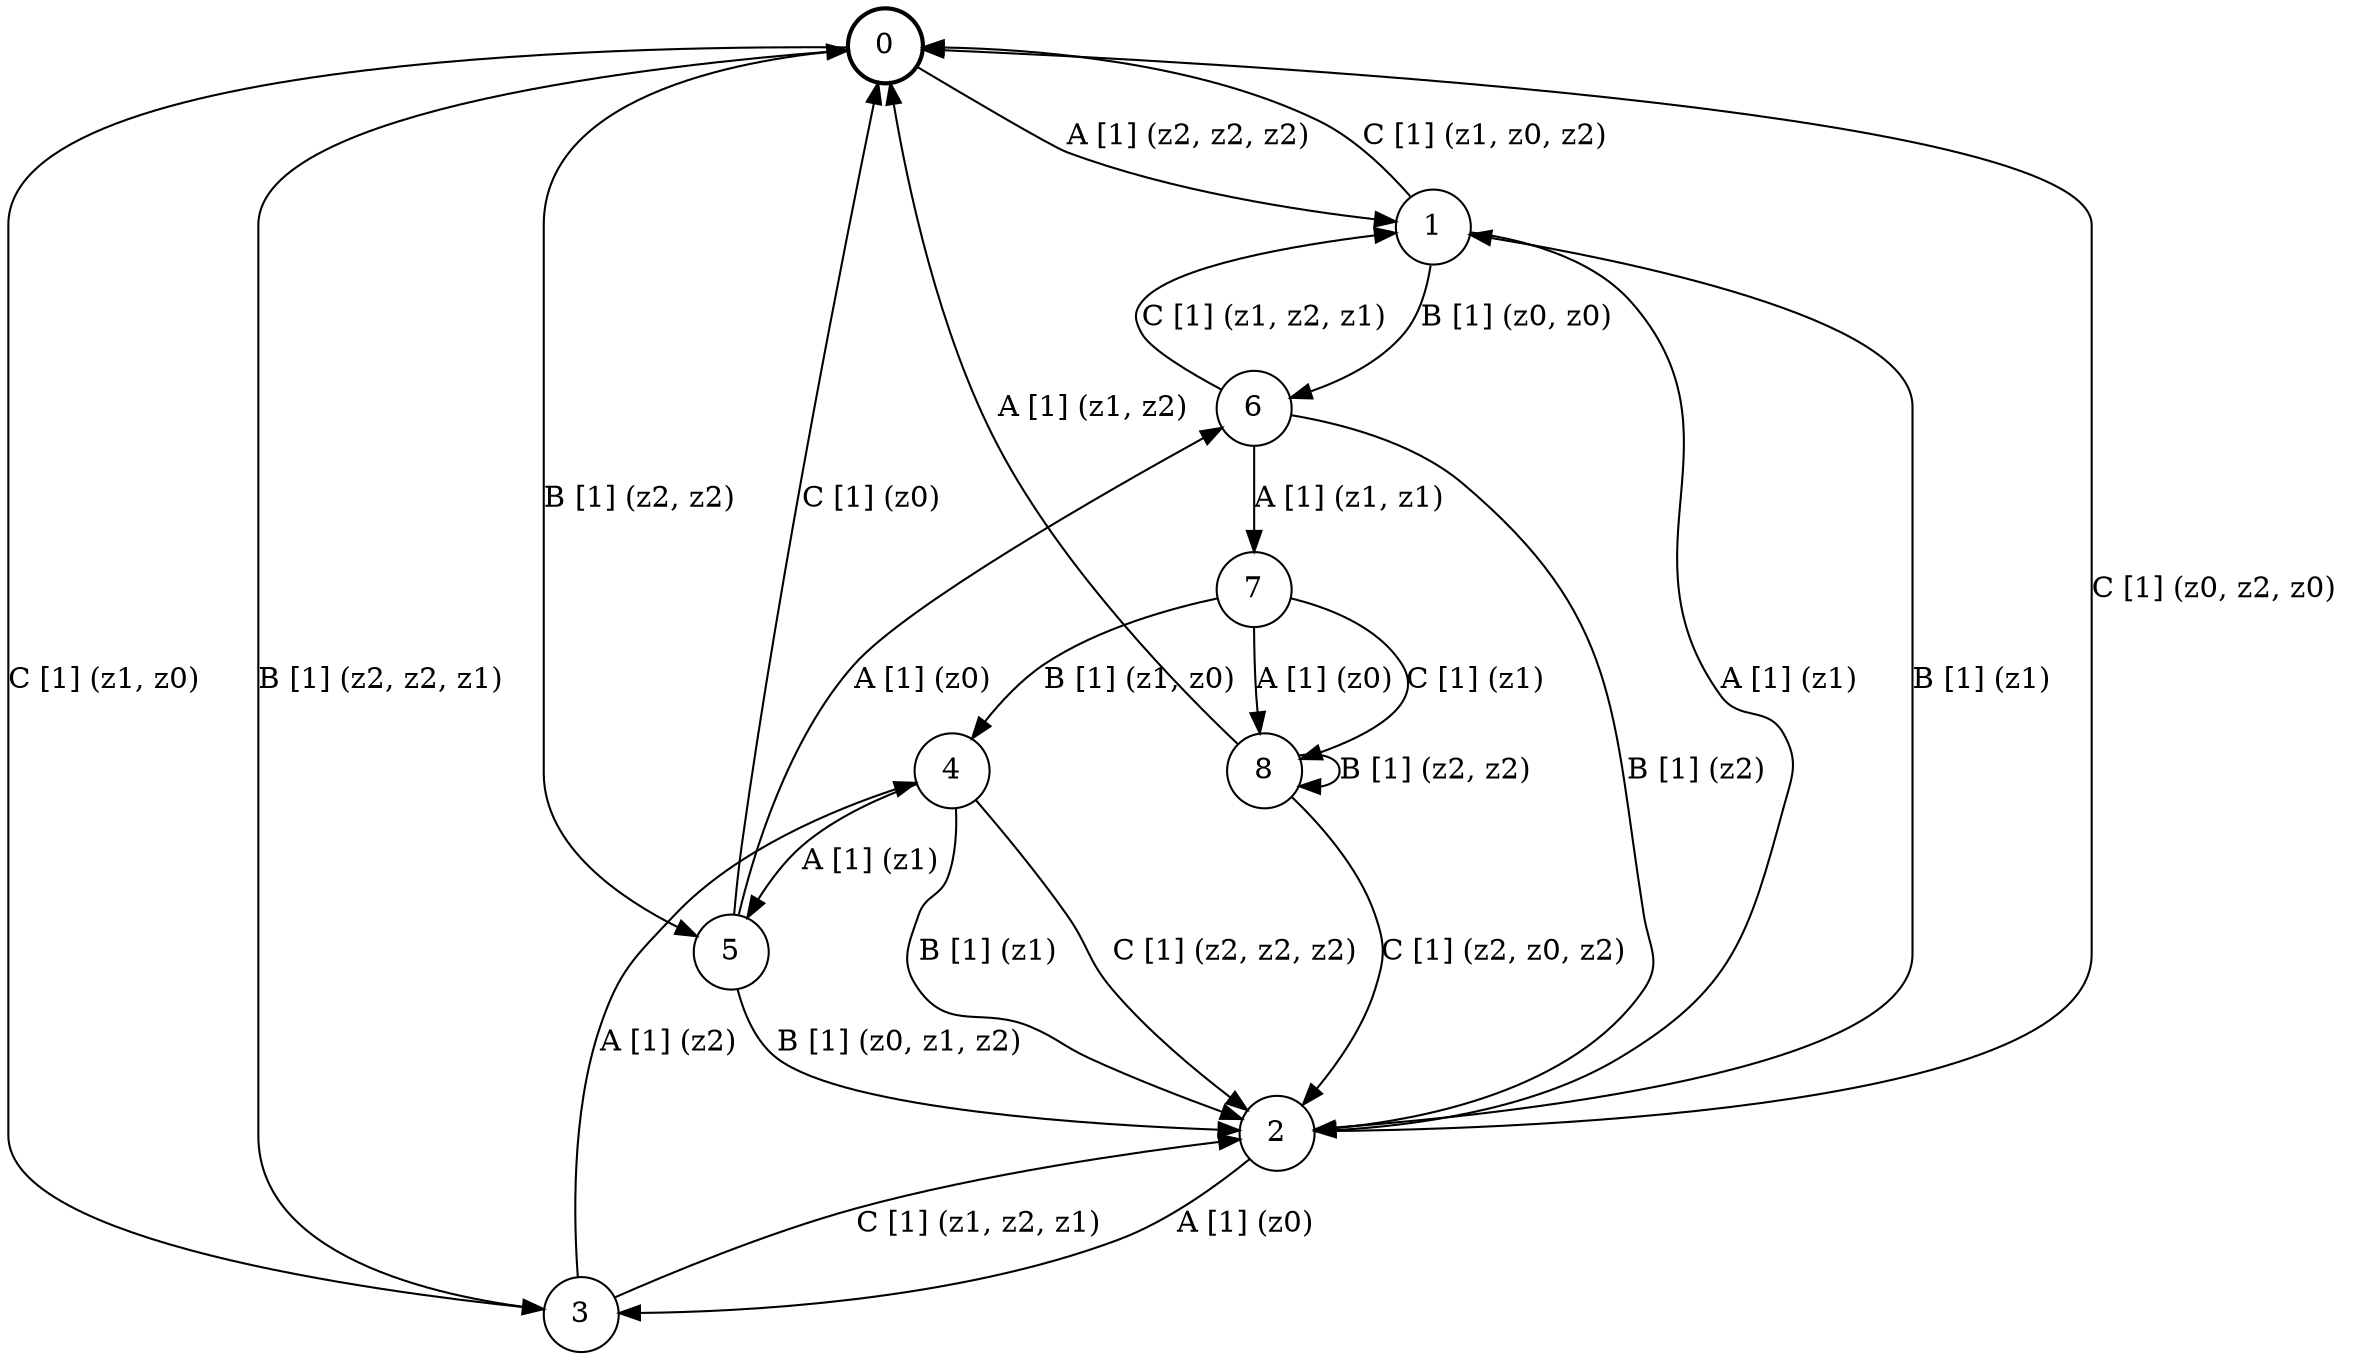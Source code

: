 # generated file, don't try to modify
# command: dot -Tpng <filename> > tree.png
digraph Automaton {
    node [shape = circle];
    0 [style = "bold"];
    0 -> 1 [label = "A [1] (z2, z2, z2) "];
    0 -> 5 [label = "B [1] (z2, z2) "];
    0 -> 3 [label = "C [1] (z1, z0) "];
    1 -> 2 [label = "A [1] (z1) "];
    1 -> 6 [label = "B [1] (z0, z0) "];
    1 -> 0 [label = "C [1] (z1, z0, z2) "];
    2 -> 3 [label = "A [1] (z0) "];
    2 -> 1 [label = "B [1] (z1) "];
    2 -> 0 [label = "C [1] (z0, z2, z0) "];
    3 -> 4 [label = "A [1] (z2) "];
    3 -> 0 [label = "B [1] (z2, z2, z1) "];
    3 -> 2 [label = "C [1] (z1, z2, z1) "];
    4 -> 5 [label = "A [1] (z1) "];
    4 -> 2 [label = "B [1] (z1) "];
    4 -> 2 [label = "C [1] (z2, z2, z2) "];
    5 -> 6 [label = "A [1] (z0) "];
    5 -> 2 [label = "B [1] (z0, z1, z2) "];
    5 -> 0 [label = "C [1] (z0) "];
    6 -> 7 [label = "A [1] (z1, z1) "];
    6 -> 2 [label = "B [1] (z2) "];
    6 -> 1 [label = "C [1] (z1, z2, z1) "];
    7 -> 8 [label = "A [1] (z0) "];
    7 -> 4 [label = "B [1] (z1, z0) "];
    7 -> 8 [label = "C [1] (z1) "];
    8 -> 0 [label = "A [1] (z1, z2) "];
    8 -> 8 [label = "B [1] (z2, z2) "];
    8 -> 2 [label = "C [1] (z2, z0, z2) "];
}
